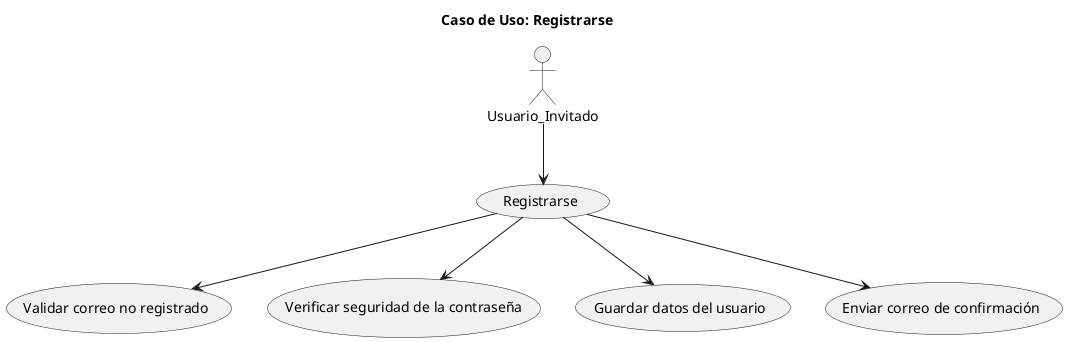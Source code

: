 @startuml
title Caso de Uso: Registrarse

actor Usuario_Invitado as Usuario

usecase "Registrarse" as Registrarse
usecase "Validar correo no registrado" as ValidarCorreo
usecase "Verificar seguridad de la contraseña" as VerificarContrasena
usecase "Guardar datos del usuario" as GuardarDatos
usecase "Enviar correo de confirmación" as EnviarCorreo

Usuario --> Registrarse
Registrarse --> ValidarCorreo
Registrarse --> VerificarContrasena
Registrarse --> GuardarDatos
Registrarse --> EnviarCorreo

@enduml
